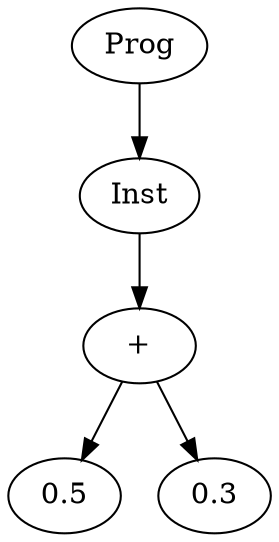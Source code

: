 digraph AST {
	139636012212448 [label=Prog]
	139636012211824 [label=Inst]
	139636012211680 [label="+"]
	139636012212688 [label=0.5]
	139636012211680 -> 139636012212688
	139636012213072 [label=0.3]
	139636012211680 -> 139636012213072
	139636012211824 -> 139636012211680
	139636012212448 -> 139636012211824
}
